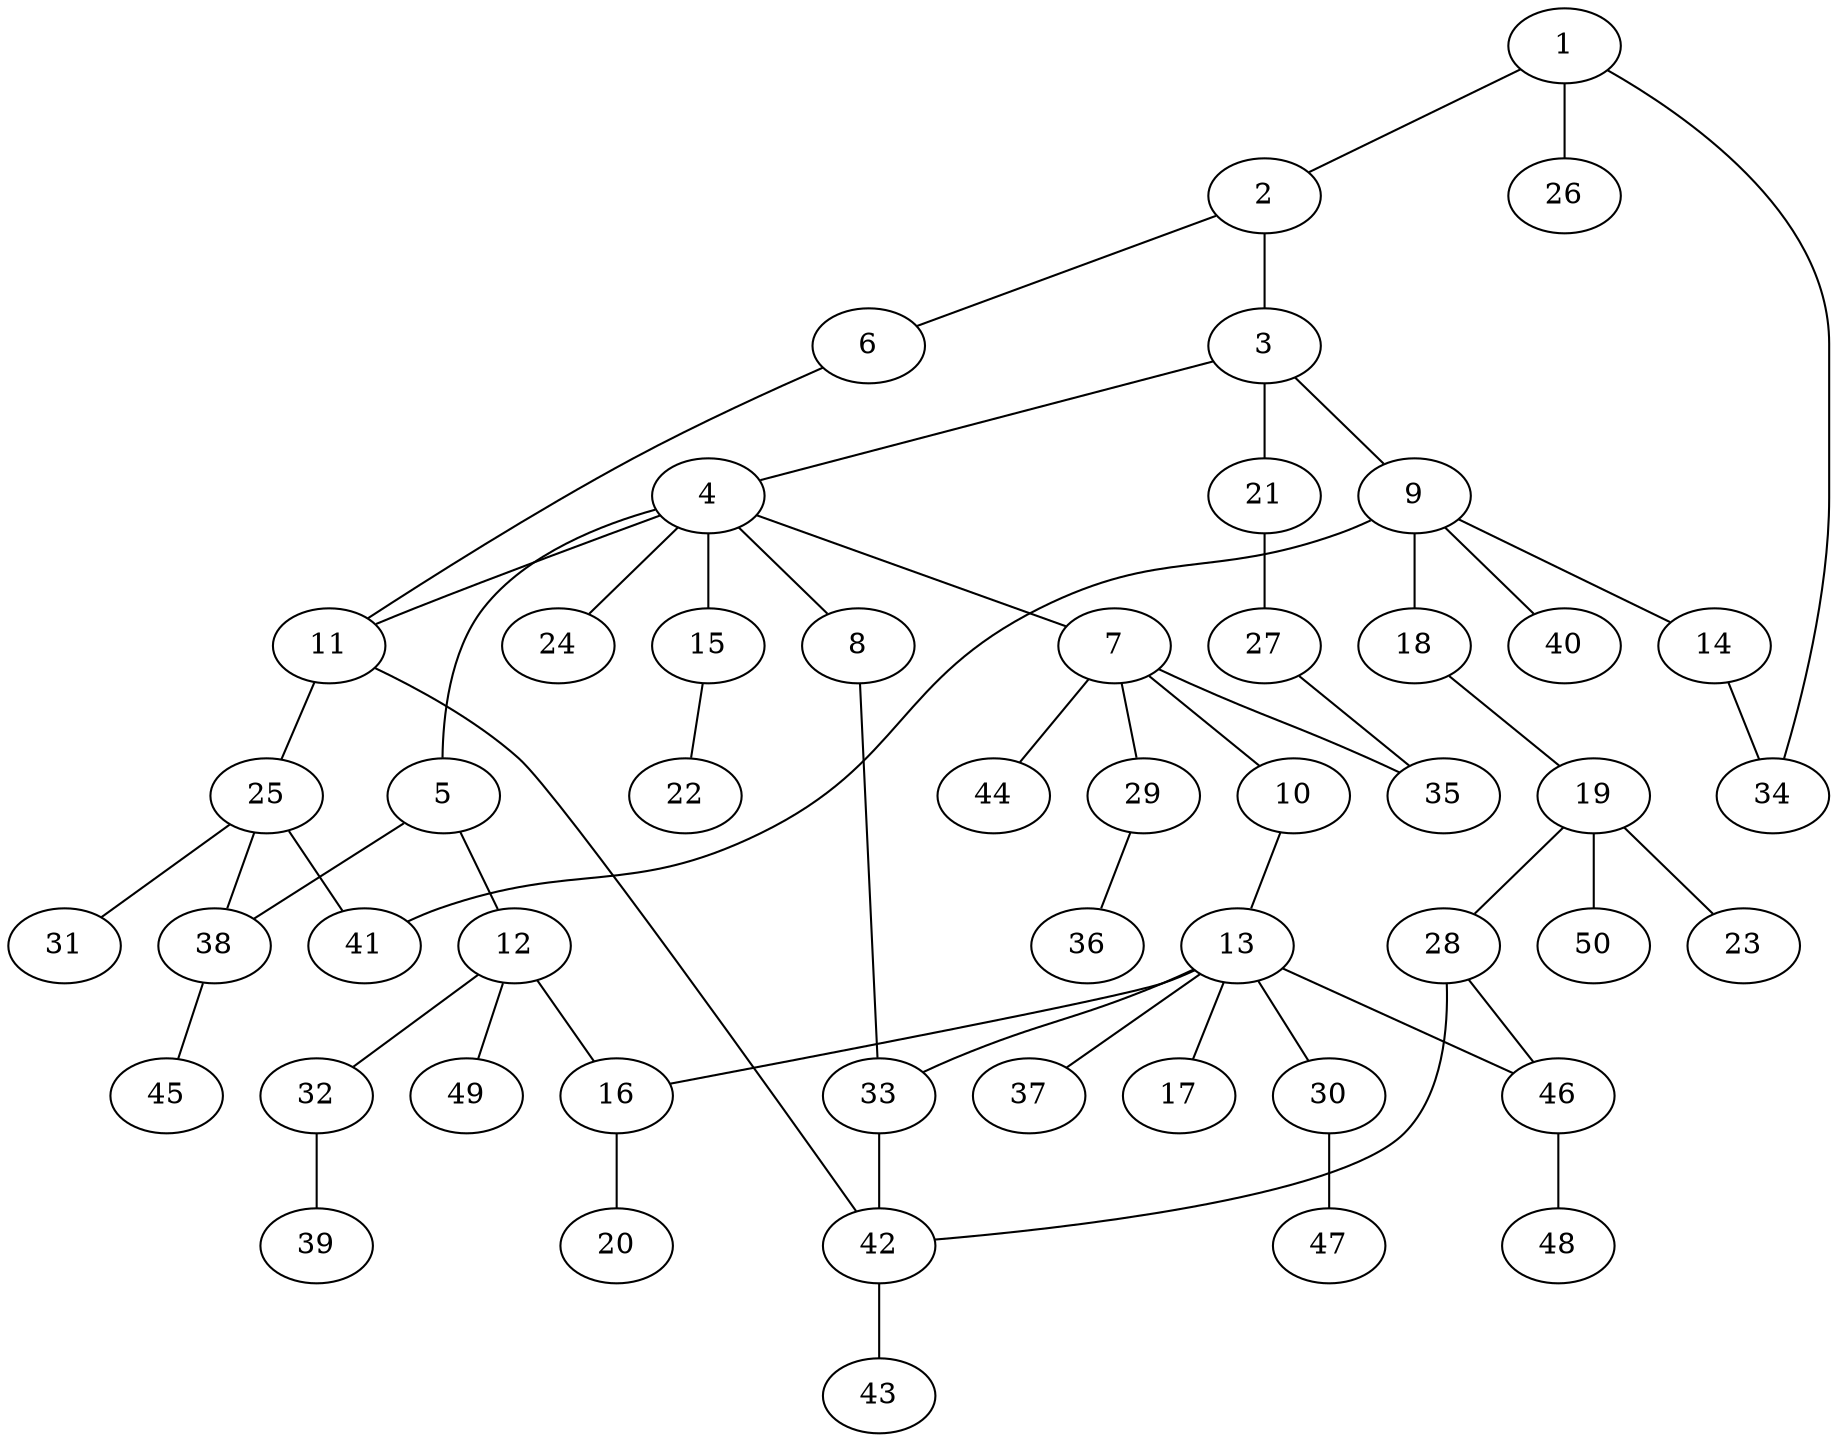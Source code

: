 graph graphname {1--2
1--26
1--34
2--3
2--6
3--4
3--9
3--21
4--5
4--7
4--8
4--11
4--15
4--24
5--12
5--38
6--11
7--10
7--29
7--35
7--44
8--33
9--14
9--18
9--40
9--41
10--13
11--25
11--42
12--16
12--32
12--49
13--16
13--17
13--30
13--33
13--37
13--46
14--34
15--22
16--20
18--19
19--23
19--28
19--50
21--27
25--31
25--38
25--41
27--35
28--42
28--46
29--36
30--47
32--39
33--42
38--45
42--43
46--48
}